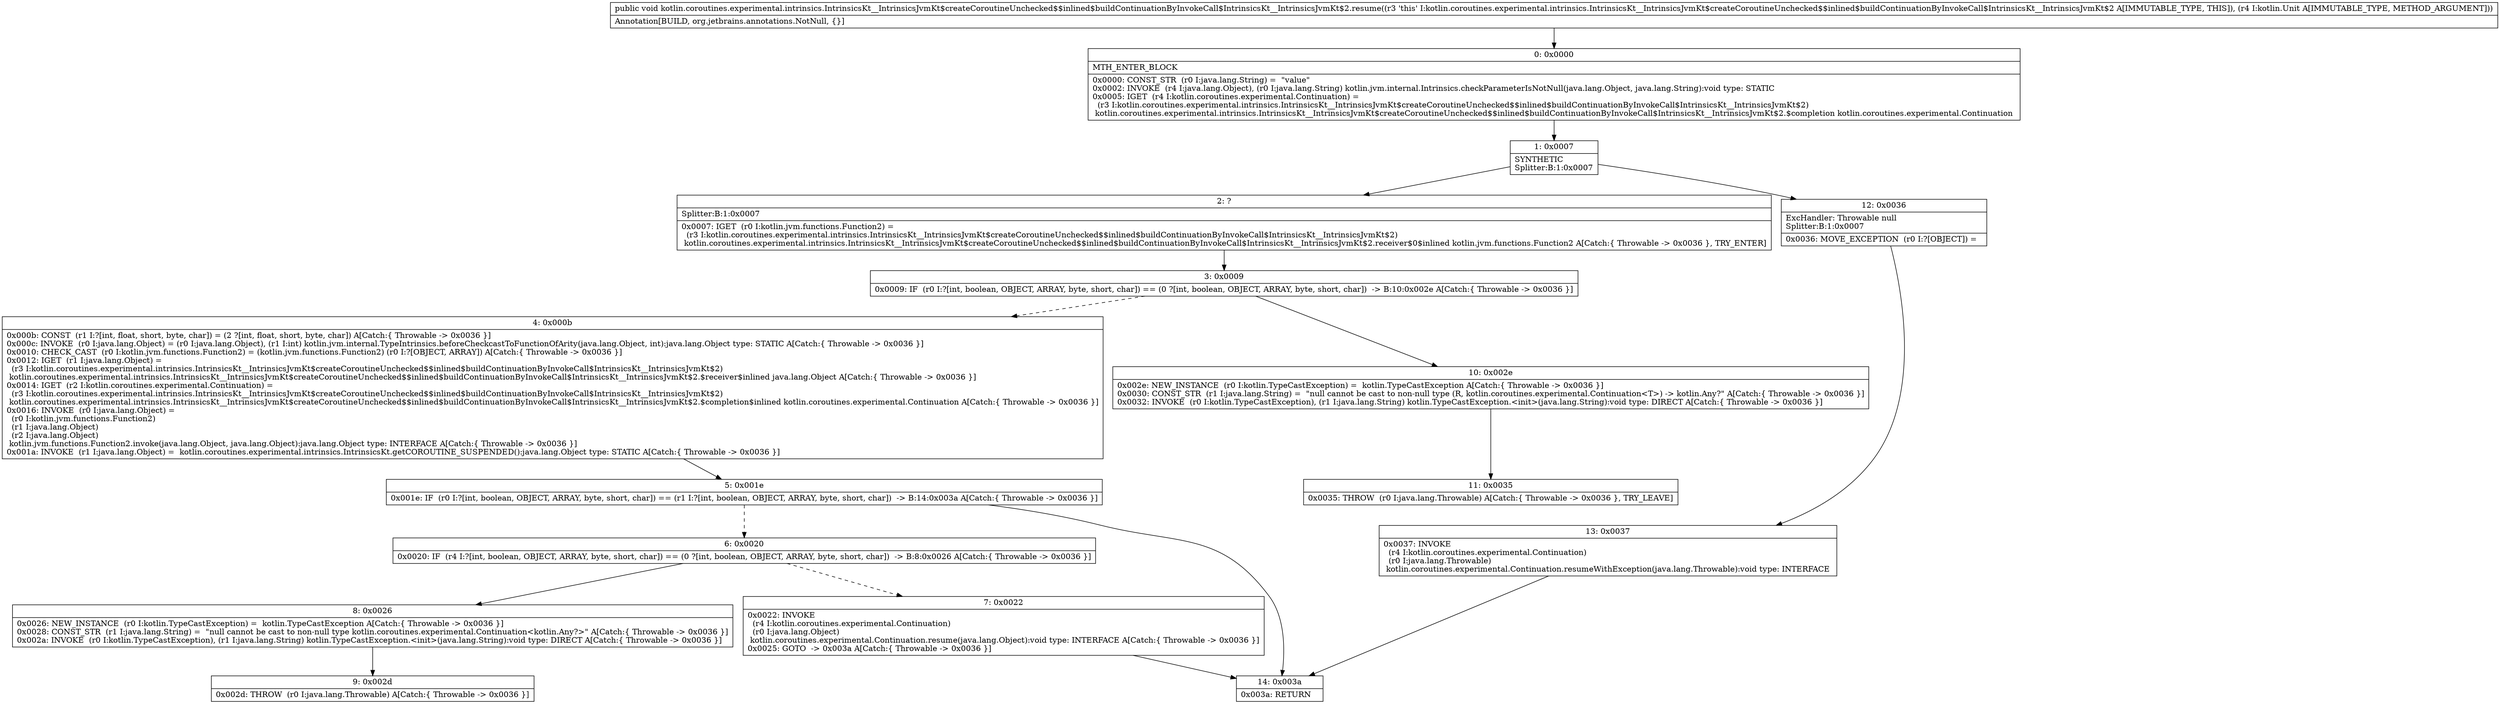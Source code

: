 digraph "CFG forkotlin.coroutines.experimental.intrinsics.IntrinsicsKt__IntrinsicsJvmKt$createCoroutineUnchecked$$inlined$buildContinuationByInvokeCall$IntrinsicsKt__IntrinsicsJvmKt$2.resume(Lkotlin\/Unit;)V" {
Node_0 [shape=record,label="{0\:\ 0x0000|MTH_ENTER_BLOCK\l|0x0000: CONST_STR  (r0 I:java.lang.String) =  \"value\" \l0x0002: INVOKE  (r4 I:java.lang.Object), (r0 I:java.lang.String) kotlin.jvm.internal.Intrinsics.checkParameterIsNotNull(java.lang.Object, java.lang.String):void type: STATIC \l0x0005: IGET  (r4 I:kotlin.coroutines.experimental.Continuation) = \l  (r3 I:kotlin.coroutines.experimental.intrinsics.IntrinsicsKt__IntrinsicsJvmKt$createCoroutineUnchecked$$inlined$buildContinuationByInvokeCall$IntrinsicsKt__IntrinsicsJvmKt$2)\l kotlin.coroutines.experimental.intrinsics.IntrinsicsKt__IntrinsicsJvmKt$createCoroutineUnchecked$$inlined$buildContinuationByInvokeCall$IntrinsicsKt__IntrinsicsJvmKt$2.$completion kotlin.coroutines.experimental.Continuation \l}"];
Node_1 [shape=record,label="{1\:\ 0x0007|SYNTHETIC\lSplitter:B:1:0x0007\l}"];
Node_2 [shape=record,label="{2\:\ ?|Splitter:B:1:0x0007\l|0x0007: IGET  (r0 I:kotlin.jvm.functions.Function2) = \l  (r3 I:kotlin.coroutines.experimental.intrinsics.IntrinsicsKt__IntrinsicsJvmKt$createCoroutineUnchecked$$inlined$buildContinuationByInvokeCall$IntrinsicsKt__IntrinsicsJvmKt$2)\l kotlin.coroutines.experimental.intrinsics.IntrinsicsKt__IntrinsicsJvmKt$createCoroutineUnchecked$$inlined$buildContinuationByInvokeCall$IntrinsicsKt__IntrinsicsJvmKt$2.receiver$0$inlined kotlin.jvm.functions.Function2 A[Catch:\{ Throwable \-\> 0x0036 \}, TRY_ENTER]\l}"];
Node_3 [shape=record,label="{3\:\ 0x0009|0x0009: IF  (r0 I:?[int, boolean, OBJECT, ARRAY, byte, short, char]) == (0 ?[int, boolean, OBJECT, ARRAY, byte, short, char])  \-\> B:10:0x002e A[Catch:\{ Throwable \-\> 0x0036 \}]\l}"];
Node_4 [shape=record,label="{4\:\ 0x000b|0x000b: CONST  (r1 I:?[int, float, short, byte, char]) = (2 ?[int, float, short, byte, char]) A[Catch:\{ Throwable \-\> 0x0036 \}]\l0x000c: INVOKE  (r0 I:java.lang.Object) = (r0 I:java.lang.Object), (r1 I:int) kotlin.jvm.internal.TypeIntrinsics.beforeCheckcastToFunctionOfArity(java.lang.Object, int):java.lang.Object type: STATIC A[Catch:\{ Throwable \-\> 0x0036 \}]\l0x0010: CHECK_CAST  (r0 I:kotlin.jvm.functions.Function2) = (kotlin.jvm.functions.Function2) (r0 I:?[OBJECT, ARRAY]) A[Catch:\{ Throwable \-\> 0x0036 \}]\l0x0012: IGET  (r1 I:java.lang.Object) = \l  (r3 I:kotlin.coroutines.experimental.intrinsics.IntrinsicsKt__IntrinsicsJvmKt$createCoroutineUnchecked$$inlined$buildContinuationByInvokeCall$IntrinsicsKt__IntrinsicsJvmKt$2)\l kotlin.coroutines.experimental.intrinsics.IntrinsicsKt__IntrinsicsJvmKt$createCoroutineUnchecked$$inlined$buildContinuationByInvokeCall$IntrinsicsKt__IntrinsicsJvmKt$2.$receiver$inlined java.lang.Object A[Catch:\{ Throwable \-\> 0x0036 \}]\l0x0014: IGET  (r2 I:kotlin.coroutines.experimental.Continuation) = \l  (r3 I:kotlin.coroutines.experimental.intrinsics.IntrinsicsKt__IntrinsicsJvmKt$createCoroutineUnchecked$$inlined$buildContinuationByInvokeCall$IntrinsicsKt__IntrinsicsJvmKt$2)\l kotlin.coroutines.experimental.intrinsics.IntrinsicsKt__IntrinsicsJvmKt$createCoroutineUnchecked$$inlined$buildContinuationByInvokeCall$IntrinsicsKt__IntrinsicsJvmKt$2.$completion$inlined kotlin.coroutines.experimental.Continuation A[Catch:\{ Throwable \-\> 0x0036 \}]\l0x0016: INVOKE  (r0 I:java.lang.Object) = \l  (r0 I:kotlin.jvm.functions.Function2)\l  (r1 I:java.lang.Object)\l  (r2 I:java.lang.Object)\l kotlin.jvm.functions.Function2.invoke(java.lang.Object, java.lang.Object):java.lang.Object type: INTERFACE A[Catch:\{ Throwable \-\> 0x0036 \}]\l0x001a: INVOKE  (r1 I:java.lang.Object) =  kotlin.coroutines.experimental.intrinsics.IntrinsicsKt.getCOROUTINE_SUSPENDED():java.lang.Object type: STATIC A[Catch:\{ Throwable \-\> 0x0036 \}]\l}"];
Node_5 [shape=record,label="{5\:\ 0x001e|0x001e: IF  (r0 I:?[int, boolean, OBJECT, ARRAY, byte, short, char]) == (r1 I:?[int, boolean, OBJECT, ARRAY, byte, short, char])  \-\> B:14:0x003a A[Catch:\{ Throwable \-\> 0x0036 \}]\l}"];
Node_6 [shape=record,label="{6\:\ 0x0020|0x0020: IF  (r4 I:?[int, boolean, OBJECT, ARRAY, byte, short, char]) == (0 ?[int, boolean, OBJECT, ARRAY, byte, short, char])  \-\> B:8:0x0026 A[Catch:\{ Throwable \-\> 0x0036 \}]\l}"];
Node_7 [shape=record,label="{7\:\ 0x0022|0x0022: INVOKE  \l  (r4 I:kotlin.coroutines.experimental.Continuation)\l  (r0 I:java.lang.Object)\l kotlin.coroutines.experimental.Continuation.resume(java.lang.Object):void type: INTERFACE A[Catch:\{ Throwable \-\> 0x0036 \}]\l0x0025: GOTO  \-\> 0x003a A[Catch:\{ Throwable \-\> 0x0036 \}]\l}"];
Node_8 [shape=record,label="{8\:\ 0x0026|0x0026: NEW_INSTANCE  (r0 I:kotlin.TypeCastException) =  kotlin.TypeCastException A[Catch:\{ Throwable \-\> 0x0036 \}]\l0x0028: CONST_STR  (r1 I:java.lang.String) =  \"null cannot be cast to non\-null type kotlin.coroutines.experimental.Continuation\<kotlin.Any?\>\" A[Catch:\{ Throwable \-\> 0x0036 \}]\l0x002a: INVOKE  (r0 I:kotlin.TypeCastException), (r1 I:java.lang.String) kotlin.TypeCastException.\<init\>(java.lang.String):void type: DIRECT A[Catch:\{ Throwable \-\> 0x0036 \}]\l}"];
Node_9 [shape=record,label="{9\:\ 0x002d|0x002d: THROW  (r0 I:java.lang.Throwable) A[Catch:\{ Throwable \-\> 0x0036 \}]\l}"];
Node_10 [shape=record,label="{10\:\ 0x002e|0x002e: NEW_INSTANCE  (r0 I:kotlin.TypeCastException) =  kotlin.TypeCastException A[Catch:\{ Throwable \-\> 0x0036 \}]\l0x0030: CONST_STR  (r1 I:java.lang.String) =  \"null cannot be cast to non\-null type (R, kotlin.coroutines.experimental.Continuation\<T\>) \-\> kotlin.Any?\" A[Catch:\{ Throwable \-\> 0x0036 \}]\l0x0032: INVOKE  (r0 I:kotlin.TypeCastException), (r1 I:java.lang.String) kotlin.TypeCastException.\<init\>(java.lang.String):void type: DIRECT A[Catch:\{ Throwable \-\> 0x0036 \}]\l}"];
Node_11 [shape=record,label="{11\:\ 0x0035|0x0035: THROW  (r0 I:java.lang.Throwable) A[Catch:\{ Throwable \-\> 0x0036 \}, TRY_LEAVE]\l}"];
Node_12 [shape=record,label="{12\:\ 0x0036|ExcHandler: Throwable null\lSplitter:B:1:0x0007\l|0x0036: MOVE_EXCEPTION  (r0 I:?[OBJECT]) =  \l}"];
Node_13 [shape=record,label="{13\:\ 0x0037|0x0037: INVOKE  \l  (r4 I:kotlin.coroutines.experimental.Continuation)\l  (r0 I:java.lang.Throwable)\l kotlin.coroutines.experimental.Continuation.resumeWithException(java.lang.Throwable):void type: INTERFACE \l}"];
Node_14 [shape=record,label="{14\:\ 0x003a|0x003a: RETURN   \l}"];
MethodNode[shape=record,label="{public void kotlin.coroutines.experimental.intrinsics.IntrinsicsKt__IntrinsicsJvmKt$createCoroutineUnchecked$$inlined$buildContinuationByInvokeCall$IntrinsicsKt__IntrinsicsJvmKt$2.resume((r3 'this' I:kotlin.coroutines.experimental.intrinsics.IntrinsicsKt__IntrinsicsJvmKt$createCoroutineUnchecked$$inlined$buildContinuationByInvokeCall$IntrinsicsKt__IntrinsicsJvmKt$2 A[IMMUTABLE_TYPE, THIS]), (r4 I:kotlin.Unit A[IMMUTABLE_TYPE, METHOD_ARGUMENT]))  | Annotation[BUILD, org.jetbrains.annotations.NotNull, \{\}]\l}"];
MethodNode -> Node_0;
Node_0 -> Node_1;
Node_1 -> Node_2;
Node_1 -> Node_12;
Node_2 -> Node_3;
Node_3 -> Node_4[style=dashed];
Node_3 -> Node_10;
Node_4 -> Node_5;
Node_5 -> Node_6[style=dashed];
Node_5 -> Node_14;
Node_6 -> Node_7[style=dashed];
Node_6 -> Node_8;
Node_7 -> Node_14;
Node_8 -> Node_9;
Node_10 -> Node_11;
Node_12 -> Node_13;
Node_13 -> Node_14;
}

